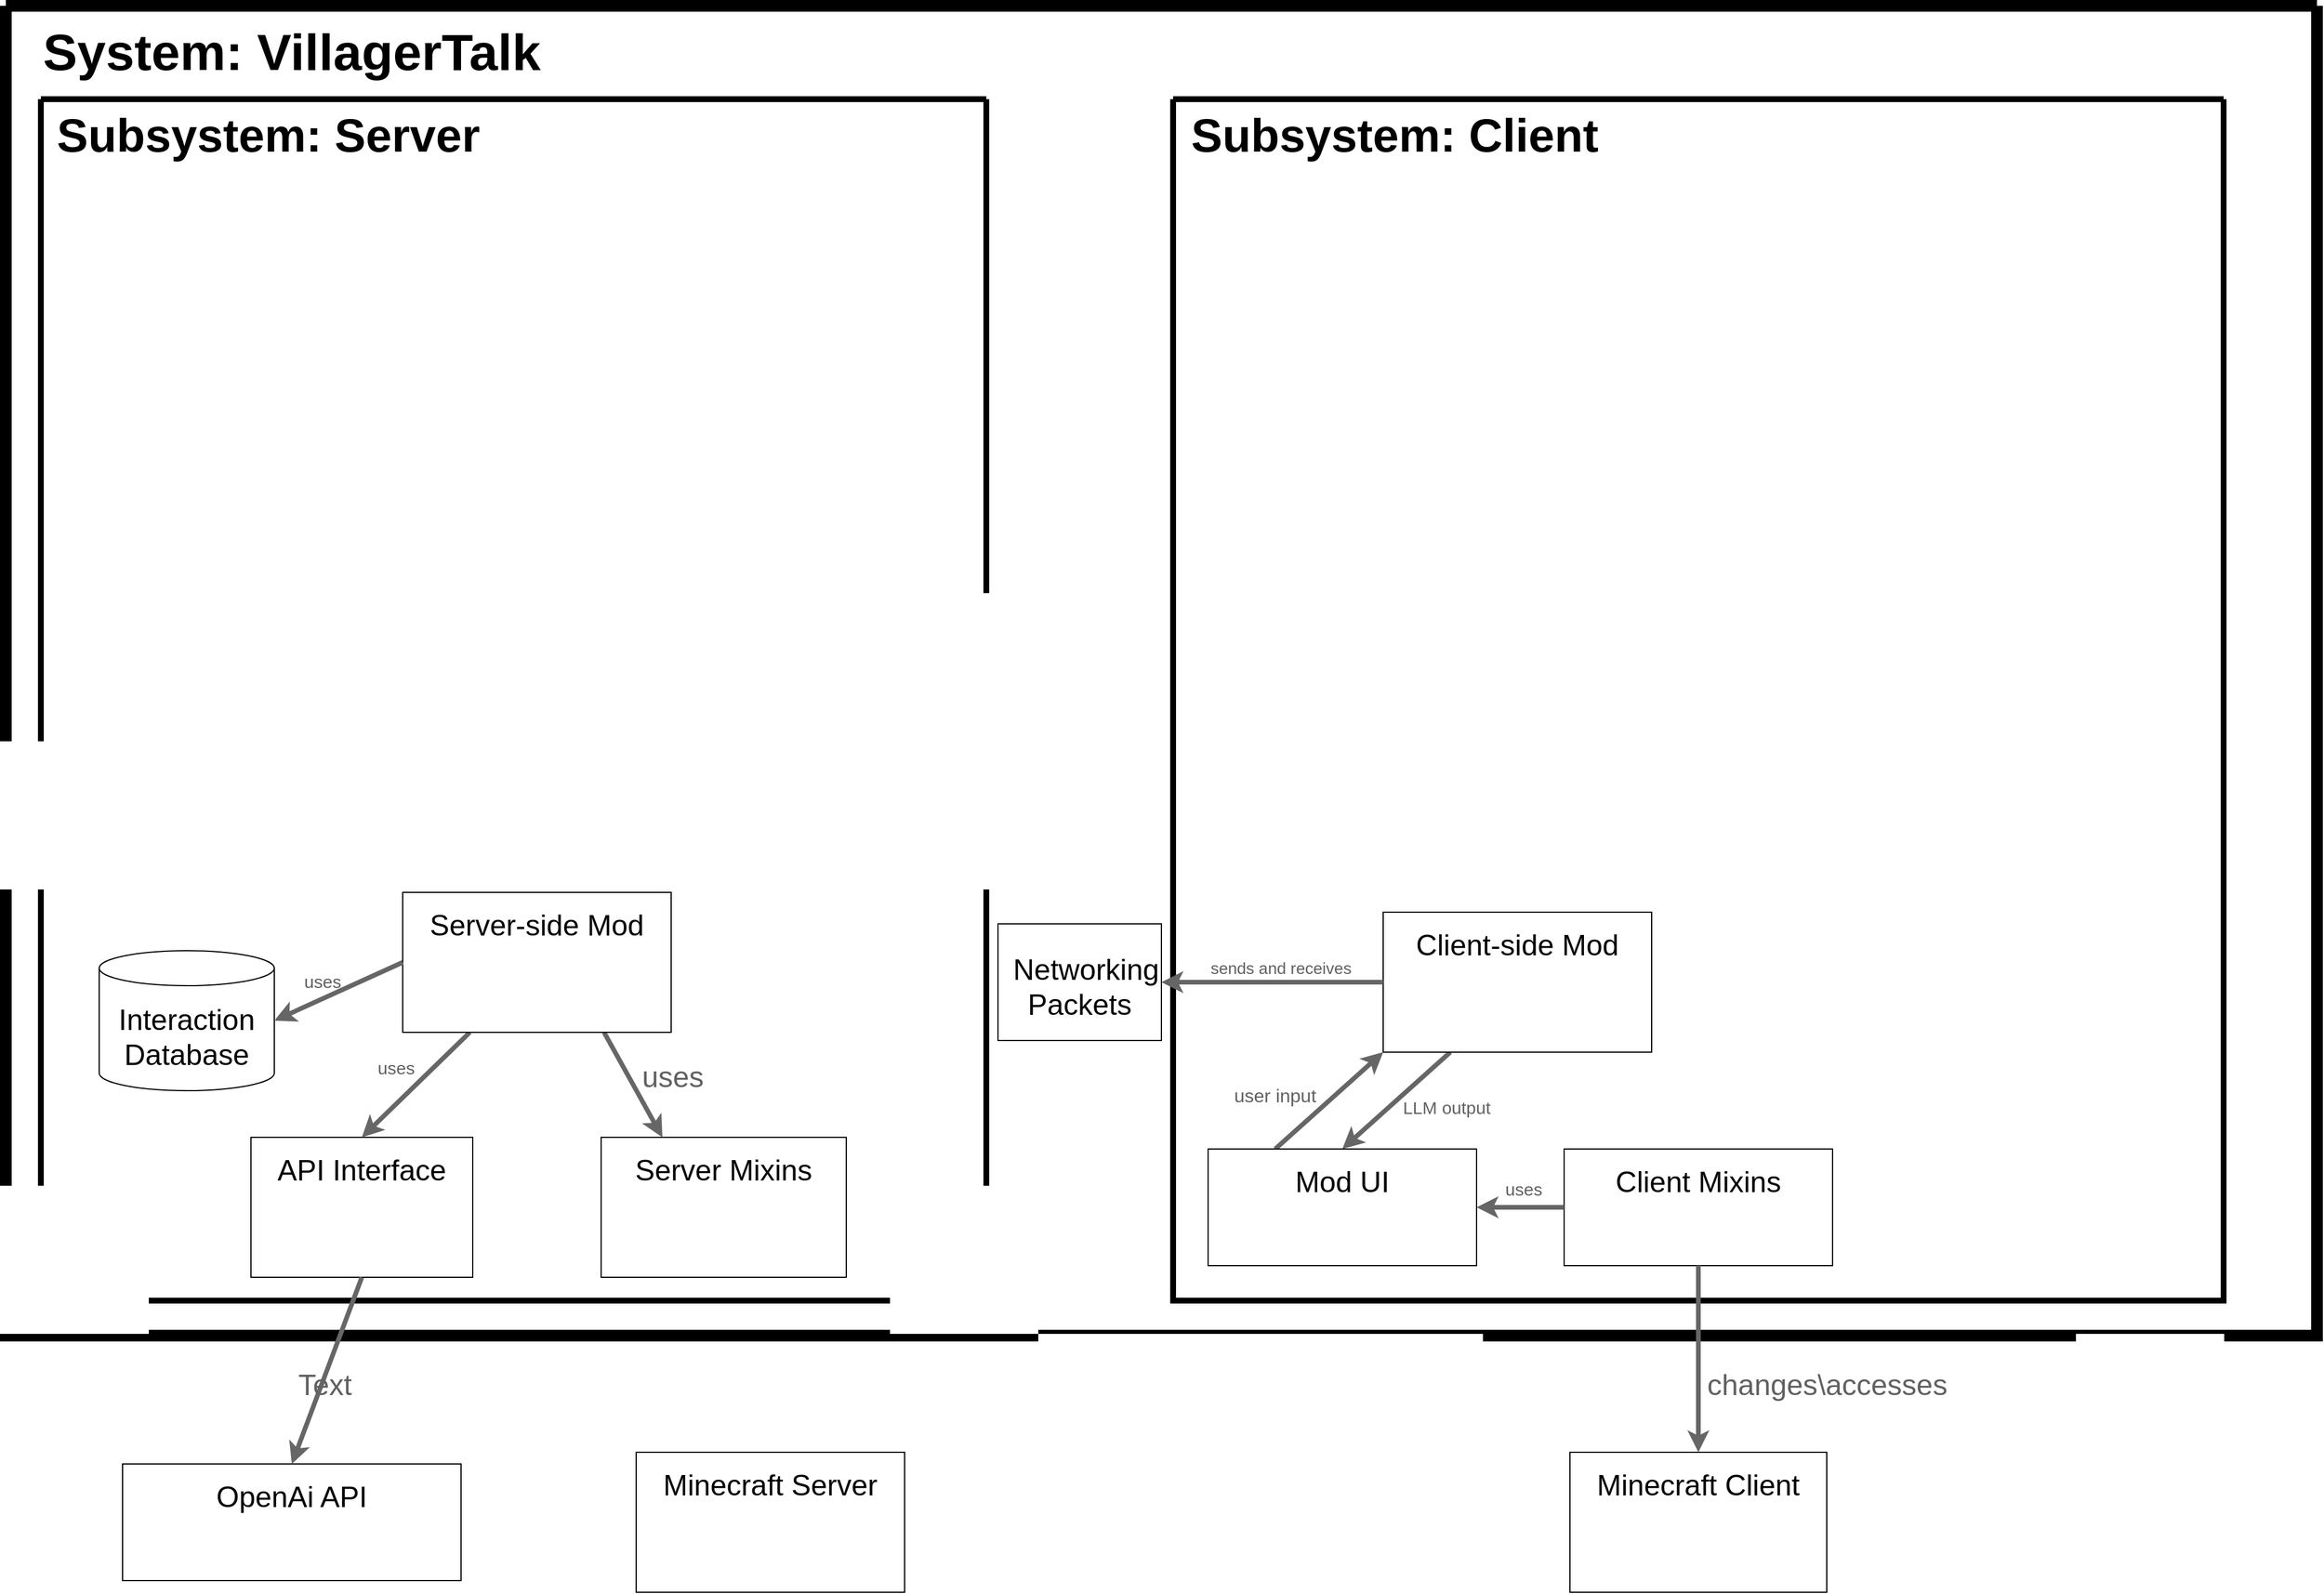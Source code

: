 <mxfile version="24.4.0" type="github">
  <diagram name="Page-1" id="_rdWJo69l7yuG9Q2LDIJ">
    <mxGraphModel dx="1767" dy="735" grid="1" gridSize="10" guides="1" tooltips="1" connect="1" arrows="1" fold="1" page="1" pageScale="1" pageWidth="2336" pageHeight="1654" math="0" shadow="0">
      <root>
        <mxCell id="0" />
        <mxCell id="1" parent="0" />
        <mxCell id="JTRL-LSU9A0pYG-UqIWn-3" value="&lt;p style=&quot;margin: 13px; font-size: 25px;&quot;&gt;&lt;span style=&quot;font-size: 25px;&quot;&gt;&lt;span style=&quot;font-size: 25px;&quot;&gt;Minecraft Client&lt;/span&gt;&lt;/span&gt;&lt;/p&gt;" style="shape=rect;html=1;overflow=fill;whiteSpace=wrap;align=center;fontSize=25;verticalAlign=middle;horizontal=1;" vertex="1" parent="1">
          <mxGeometry x="1420" y="1290" width="220" height="120" as="geometry" />
        </mxCell>
        <mxCell id="JTRL-LSU9A0pYG-UqIWn-4" value="&lt;p style=&quot;margin: 13px; font-size: 25px;&quot;&gt;&lt;span style=&quot;font-size: 25px;&quot;&gt;&lt;span style=&quot;font-size: 25px;&quot;&gt;Minecraft Server&lt;/span&gt;&lt;/span&gt;&lt;/p&gt;" style="shape=rect;html=1;overflow=fill;whiteSpace=wrap;align=center;fontSize=25;verticalAlign=middle;horizontal=1;" vertex="1" parent="1">
          <mxGeometry x="620" y="1290" width="230" height="120" as="geometry" />
        </mxCell>
        <mxCell id="JTRL-LSU9A0pYG-UqIWn-5" value="&lt;p style=&quot;margin: 13px; font-size: 25px;&quot;&gt;&lt;span style=&quot;font-size: 25px;&quot;&gt;&lt;span style=&quot;font-size: 25px;&quot;&gt;OpenAi API&lt;/span&gt;&lt;/span&gt;&lt;/p&gt;" style="shape=rect;html=1;overflow=fill;whiteSpace=wrap;align=center;fontSize=25;verticalAlign=middle;horizontal=1;" vertex="1" parent="1">
          <mxGeometry x="180" y="1300" width="290" height="100" as="geometry" />
        </mxCell>
        <mxCell id="JTRL-LSU9A0pYG-UqIWn-19" value="" style="swimlane;startSize=0;strokeColor=default;align=center;verticalAlign=middle;fontFamily=Helvetica;fontSize=25;fontColor=default;fillColor=default;strokeWidth=10;" vertex="1" parent="1">
          <mxGeometry x="80" y="50" width="1980" height="1140" as="geometry" />
        </mxCell>
        <mxCell id="JTRL-LSU9A0pYG-UqIWn-2" value="System: VillagerTalk" style="text;html=1;align=center;verticalAlign=middle;whiteSpace=wrap;rounded=0;fontSize=44;fontStyle=1" vertex="1" parent="JTRL-LSU9A0pYG-UqIWn-19">
          <mxGeometry x="20" y="10" width="450" height="60" as="geometry" />
        </mxCell>
        <mxCell id="JTRL-LSU9A0pYG-UqIWn-9" value="&lt;p style=&quot;margin: 13px; font-size: 25px;&quot;&gt;&lt;span style=&quot;background-color: initial;&quot;&gt;Networking Packets&lt;/span&gt;&lt;br&gt;&lt;/p&gt;" style="shape=rect;html=1;overflow=fill;align=center;fontSize=25;verticalAlign=middle;horizontal=1;labelPosition=center;verticalLabelPosition=middle;textDirection=ltr;whiteSpace=wrap;autosize=0;movableLabel=1;" vertex="1" parent="JTRL-LSU9A0pYG-UqIWn-19">
          <mxGeometry x="850" y="787" width="140" height="100" as="geometry">
            <mxPoint y="11" as="offset" />
          </mxGeometry>
        </mxCell>
        <mxCell id="JTRL-LSU9A0pYG-UqIWn-20" value="" style="swimlane;startSize=0;strokeColor=default;align=center;verticalAlign=middle;fontFamily=Helvetica;fontSize=25;fontColor=default;fillColor=default;strokeWidth=5;" vertex="1" parent="1">
          <mxGeometry x="110" y="130" width="810" height="1030" as="geometry" />
        </mxCell>
        <mxCell id="JTRL-LSU9A0pYG-UqIWn-13" value="Subsystem: Server" style="text;html=1;align=center;verticalAlign=middle;whiteSpace=wrap;rounded=0;fontSize=40;fontStyle=1" vertex="1" parent="JTRL-LSU9A0pYG-UqIWn-20">
          <mxGeometry x="10" width="370" height="60" as="geometry" />
        </mxCell>
        <mxCell id="JTRL-LSU9A0pYG-UqIWn-6" value="Interaction&lt;div&gt;Database&lt;/div&gt;" style="shape=cylinder3;whiteSpace=wrap;html=1;boundedLbl=1;backgroundOutline=1;size=15;strokeColor=default;align=center;verticalAlign=middle;fontFamily=Helvetica;fontSize=25;fontColor=default;fillColor=default;" vertex="1" parent="JTRL-LSU9A0pYG-UqIWn-20">
          <mxGeometry x="50" y="730" width="150" height="120" as="geometry" />
        </mxCell>
        <mxCell id="JTRL-LSU9A0pYG-UqIWn-16" value="&lt;p style=&quot;margin: 13px; font-size: 25px;&quot;&gt;&lt;span style=&quot;font-size: 25px;&quot;&gt;&lt;span style=&quot;font-size: 25px;&quot;&gt;API Interface&lt;/span&gt;&lt;/span&gt;&lt;/p&gt;" style="shape=rect;html=1;overflow=fill;whiteSpace=wrap;align=center;fontSize=25;verticalAlign=middle;horizontal=1;" vertex="1" parent="JTRL-LSU9A0pYG-UqIWn-20">
          <mxGeometry x="180" y="890" width="190" height="120" as="geometry" />
        </mxCell>
        <mxCell id="JTRL-LSU9A0pYG-UqIWn-12" value="&lt;p style=&quot;margin: 13px; font-size: 25px;&quot;&gt;&lt;span style=&quot;font-size: 25px;&quot;&gt;&lt;span style=&quot;font-size: 25px;&quot;&gt;Server Mixins&lt;/span&gt;&lt;/span&gt;&lt;/p&gt;" style="shape=rect;html=1;overflow=fill;whiteSpace=wrap;align=center;fontSize=25;verticalAlign=middle;horizontal=1;" vertex="1" parent="JTRL-LSU9A0pYG-UqIWn-20">
          <mxGeometry x="480" y="890" width="210" height="120" as="geometry" />
        </mxCell>
        <mxCell id="JTRL-LSU9A0pYG-UqIWn-39" style="edgeStyle=none;rounded=0;orthogonalLoop=1;jettySize=auto;html=1;exitX=0.25;exitY=1;exitDx=0;exitDy=0;entryX=0.5;entryY=0;entryDx=0;entryDy=0;strokeColor=#666666;strokeWidth=4;align=center;verticalAlign=middle;fontFamily=Helvetica;fontSize=25;fontColor=#616161;labelBackgroundColor=none;resizable=0;endArrow=classic;fillColor=#f5f5f5;" edge="1" parent="JTRL-LSU9A0pYG-UqIWn-20" source="JTRL-LSU9A0pYG-UqIWn-17" target="JTRL-LSU9A0pYG-UqIWn-16">
          <mxGeometry relative="1" as="geometry" />
        </mxCell>
        <mxCell id="JTRL-LSU9A0pYG-UqIWn-40" value="uses" style="edgeLabel;html=1;align=center;verticalAlign=middle;resizable=0;points=[];strokeColor=default;fontFamily=Helvetica;fontSize=15;fontColor=#616161;labelBackgroundColor=none;fillColor=default;gradientColor=none;" vertex="1" connectable="0" parent="JTRL-LSU9A0pYG-UqIWn-39">
          <mxGeometry x="-0.21" y="2" relative="1" as="geometry">
            <mxPoint x="-29" y="-7" as="offset" />
          </mxGeometry>
        </mxCell>
        <mxCell id="JTRL-LSU9A0pYG-UqIWn-41" style="edgeStyle=none;rounded=0;orthogonalLoop=1;jettySize=auto;html=1;exitX=0.75;exitY=1;exitDx=0;exitDy=0;entryX=0.25;entryY=0;entryDx=0;entryDy=0;strokeColor=#666666;strokeWidth=4;align=center;verticalAlign=middle;fontFamily=Helvetica;fontSize=25;fontColor=#616161;labelBackgroundColor=none;resizable=0;endArrow=classic;fillColor=#f5f5f5;" edge="1" parent="JTRL-LSU9A0pYG-UqIWn-20" source="JTRL-LSU9A0pYG-UqIWn-17" target="JTRL-LSU9A0pYG-UqIWn-12">
          <mxGeometry relative="1" as="geometry" />
        </mxCell>
        <mxCell id="JTRL-LSU9A0pYG-UqIWn-42" value="uses" style="edgeLabel;html=1;align=center;verticalAlign=middle;resizable=0;points=[];strokeColor=default;fontFamily=Helvetica;fontSize=25;fontColor=#616161;labelBackgroundColor=none;fillColor=default;gradientColor=none;" vertex="1" connectable="0" parent="JTRL-LSU9A0pYG-UqIWn-41">
          <mxGeometry x="-0.167" y="1" relative="1" as="geometry">
            <mxPoint x="36" as="offset" />
          </mxGeometry>
        </mxCell>
        <mxCell id="JTRL-LSU9A0pYG-UqIWn-17" value="&lt;p style=&quot;margin: 13px; font-size: 25px;&quot;&gt;&lt;span style=&quot;font-size: 25px;&quot;&gt;&lt;span style=&quot;font-size: 25px;&quot;&gt;Server-side Mod&lt;/span&gt;&lt;/span&gt;&lt;/p&gt;" style="shape=rect;html=1;overflow=fill;whiteSpace=wrap;align=center;fontSize=25;verticalAlign=middle;horizontal=1;" vertex="1" parent="JTRL-LSU9A0pYG-UqIWn-20">
          <mxGeometry x="310" y="680" width="230" height="120" as="geometry" />
        </mxCell>
        <mxCell id="JTRL-LSU9A0pYG-UqIWn-37" style="edgeStyle=none;rounded=0;orthogonalLoop=1;jettySize=auto;html=1;exitX=0;exitY=0.5;exitDx=0;exitDy=0;entryX=1;entryY=0.5;entryDx=0;entryDy=0;entryPerimeter=0;strokeColor=#666666;strokeWidth=4;align=center;verticalAlign=middle;fontFamily=Helvetica;fontSize=25;fontColor=#616161;labelBackgroundColor=none;resizable=0;endArrow=classic;fillColor=#f5f5f5;" edge="1" parent="JTRL-LSU9A0pYG-UqIWn-20" source="JTRL-LSU9A0pYG-UqIWn-17" target="JTRL-LSU9A0pYG-UqIWn-6">
          <mxGeometry relative="1" as="geometry" />
        </mxCell>
        <mxCell id="JTRL-LSU9A0pYG-UqIWn-38" value="uses" style="edgeLabel;html=1;align=center;verticalAlign=middle;resizable=0;points=[];strokeColor=default;fontFamily=Helvetica;fontSize=15;fontColor=#616161;labelBackgroundColor=none;fillColor=default;gradientColor=none;" vertex="1" connectable="0" parent="JTRL-LSU9A0pYG-UqIWn-37">
          <mxGeometry x="-0.091" relative="1" as="geometry">
            <mxPoint x="-19" y="-7" as="offset" />
          </mxGeometry>
        </mxCell>
        <mxCell id="JTRL-LSU9A0pYG-UqIWn-22" value="" style="swimlane;startSize=0;strokeColor=default;align=center;verticalAlign=middle;fontFamily=Helvetica;fontSize=25;fontColor=default;fillColor=default;strokeWidth=5;" vertex="1" parent="1">
          <mxGeometry x="1080" y="130" width="900" height="1030" as="geometry" />
        </mxCell>
        <mxCell id="JTRL-LSU9A0pYG-UqIWn-14" value="Subsystem: Client&lt;div style=&quot;font-size: 40px;&quot;&gt;&lt;br style=&quot;font-size: 40px;&quot;&gt;&lt;/div&gt;" style="text;html=1;align=center;verticalAlign=top;whiteSpace=wrap;rounded=0;fontSize=40;fontStyle=1" vertex="1" parent="JTRL-LSU9A0pYG-UqIWn-22">
          <mxGeometry x="10" width="360" height="70" as="geometry" />
        </mxCell>
        <mxCell id="JTRL-LSU9A0pYG-UqIWn-7" value="&lt;p style=&quot;margin: 13px; font-size: 25px;&quot;&gt;&lt;span style=&quot;font-size: 25px;&quot;&gt;&lt;span style=&quot;font-size: 25px;&quot;&gt;Client Mixins&lt;/span&gt;&lt;/span&gt;&lt;/p&gt;" style="shape=rect;html=1;overflow=fill;whiteSpace=wrap;align=center;fontSize=25;verticalAlign=middle;horizontal=1;" vertex="1" parent="JTRL-LSU9A0pYG-UqIWn-22">
          <mxGeometry x="335" y="900" width="230" height="100" as="geometry" />
        </mxCell>
        <mxCell id="JTRL-LSU9A0pYG-UqIWn-28" style="edgeStyle=none;rounded=0;orthogonalLoop=1;jettySize=auto;html=1;exitX=0.25;exitY=1;exitDx=0;exitDy=0;entryX=0.5;entryY=0;entryDx=0;entryDy=0;strokeColor=#666666;strokeWidth=4;align=center;verticalAlign=middle;fontFamily=Helvetica;fontSize=25;fontColor=#616161;labelBackgroundColor=none;resizable=0;endArrow=classic;fillColor=#f5f5f5;" edge="1" parent="JTRL-LSU9A0pYG-UqIWn-22" source="JTRL-LSU9A0pYG-UqIWn-18" target="JTRL-LSU9A0pYG-UqIWn-23">
          <mxGeometry relative="1" as="geometry" />
        </mxCell>
        <mxCell id="JTRL-LSU9A0pYG-UqIWn-29" value="" style="edgeLabel;html=1;align=center;verticalAlign=middle;resizable=0;points=[];strokeColor=default;fontFamily=Helvetica;fontSize=25;fontColor=#616161;labelBackgroundColor=none;fillColor=default;gradientColor=none;" vertex="1" connectable="0" parent="JTRL-LSU9A0pYG-UqIWn-28">
          <mxGeometry x="-0.208" y="-2" relative="1" as="geometry">
            <mxPoint y="-1" as="offset" />
          </mxGeometry>
        </mxCell>
        <mxCell id="JTRL-LSU9A0pYG-UqIWn-30" value="&lt;font style=&quot;font-size: 15px;&quot;&gt;LLM output&lt;/font&gt;" style="edgeLabel;html=1;align=center;verticalAlign=middle;resizable=0;points=[];strokeColor=default;fontFamily=Helvetica;fontSize=25;fontColor=#616161;labelBackgroundColor=none;fillColor=default;gradientColor=none;" vertex="1" connectable="0" parent="JTRL-LSU9A0pYG-UqIWn-28">
          <mxGeometry x="0.08" y="2" relative="1" as="geometry">
            <mxPoint x="45" y="-3" as="offset" />
          </mxGeometry>
        </mxCell>
        <mxCell id="JTRL-LSU9A0pYG-UqIWn-18" value="&lt;p style=&quot;margin: 13px; font-size: 25px;&quot;&gt;&lt;span style=&quot;font-size: 25px;&quot;&gt;&lt;span style=&quot;font-size: 25px;&quot;&gt;Client-side Mod&lt;/span&gt;&lt;/span&gt;&lt;/p&gt;" style="shape=rect;html=1;overflow=fill;whiteSpace=wrap;align=center;fontSize=25;verticalAlign=middle;horizontal=1;" vertex="1" parent="JTRL-LSU9A0pYG-UqIWn-22">
          <mxGeometry x="180" y="697" width="230" height="120" as="geometry" />
        </mxCell>
        <mxCell id="JTRL-LSU9A0pYG-UqIWn-26" style="edgeStyle=none;rounded=0;orthogonalLoop=1;jettySize=auto;html=1;exitX=0.25;exitY=0;exitDx=0;exitDy=0;entryX=0;entryY=1;entryDx=0;entryDy=0;strokeColor=#666666;strokeWidth=4;align=center;verticalAlign=middle;fontFamily=Helvetica;fontSize=25;fontColor=#616161;labelBackgroundColor=none;resizable=0;endArrow=classic;fillColor=#f5f5f5;" edge="1" parent="JTRL-LSU9A0pYG-UqIWn-22" source="JTRL-LSU9A0pYG-UqIWn-23" target="JTRL-LSU9A0pYG-UqIWn-18">
          <mxGeometry relative="1" as="geometry" />
        </mxCell>
        <mxCell id="JTRL-LSU9A0pYG-UqIWn-27" value="&lt;span style=&quot;font-size: 16px;&quot;&gt;user input&lt;/span&gt;" style="edgeLabel;html=1;align=center;verticalAlign=middle;resizable=0;points=[];strokeColor=default;fontFamily=Helvetica;fontSize=25;fontColor=#616161;labelBackgroundColor=none;fillColor=default;gradientColor=none;" vertex="1" connectable="0" parent="JTRL-LSU9A0pYG-UqIWn-26">
          <mxGeometry x="-0.248" y="2" relative="1" as="geometry">
            <mxPoint x="-34" y="-18" as="offset" />
          </mxGeometry>
        </mxCell>
        <mxCell id="JTRL-LSU9A0pYG-UqIWn-32" style="edgeStyle=none;rounded=0;orthogonalLoop=1;jettySize=auto;html=1;exitX=0;exitY=0.5;exitDx=0;exitDy=0;entryX=1;entryY=0.5;entryDx=0;entryDy=0;strokeColor=#666666;strokeWidth=4;align=center;verticalAlign=middle;fontFamily=Helvetica;fontSize=25;fontColor=#616161;labelBackgroundColor=none;resizable=0;endArrow=classic;fillColor=#f5f5f5;" edge="1" parent="JTRL-LSU9A0pYG-UqIWn-22" source="JTRL-LSU9A0pYG-UqIWn-7" target="JTRL-LSU9A0pYG-UqIWn-23">
          <mxGeometry relative="1" as="geometry" />
        </mxCell>
        <mxCell id="JTRL-LSU9A0pYG-UqIWn-33" value="" style="edgeLabel;html=1;align=center;verticalAlign=middle;resizable=0;points=[];strokeColor=default;fontFamily=Helvetica;fontSize=25;fontColor=#616161;labelBackgroundColor=none;fillColor=default;gradientColor=none;" vertex="1" connectable="0" parent="JTRL-LSU9A0pYG-UqIWn-32">
          <mxGeometry x="-0.124" y="1" relative="1" as="geometry">
            <mxPoint as="offset" />
          </mxGeometry>
        </mxCell>
        <mxCell id="JTRL-LSU9A0pYG-UqIWn-34" value="&lt;font style=&quot;font-size: 15px;&quot;&gt;uses&lt;/font&gt;" style="edgeLabel;html=1;align=center;verticalAlign=middle;resizable=0;points=[];strokeColor=default;fontFamily=Helvetica;fontSize=25;fontColor=#616161;labelBackgroundColor=none;fillColor=default;gradientColor=none;" vertex="1" connectable="0" parent="JTRL-LSU9A0pYG-UqIWn-32">
          <mxGeometry x="-0.156" y="-2" relative="1" as="geometry">
            <mxPoint x="-4" y="-18" as="offset" />
          </mxGeometry>
        </mxCell>
        <mxCell id="JTRL-LSU9A0pYG-UqIWn-23" value="&lt;p style=&quot;margin: 13px; font-size: 25px;&quot;&gt;&lt;span style=&quot;font-size: 25px;&quot;&gt;&lt;span style=&quot;font-size: 25px;&quot;&gt;Mod UI&lt;/span&gt;&lt;/span&gt;&lt;/p&gt;" style="shape=rect;html=1;overflow=fill;whiteSpace=wrap;align=center;fontSize=25;verticalAlign=middle;horizontal=1;" vertex="1" parent="JTRL-LSU9A0pYG-UqIWn-22">
          <mxGeometry x="30" y="900" width="230" height="100" as="geometry" />
        </mxCell>
        <mxCell id="JTRL-LSU9A0pYG-UqIWn-24" style="rounded=0;orthogonalLoop=1;jettySize=auto;html=1;exitX=0;exitY=0.5;exitDx=0;exitDy=0;entryX=1;entryY=0.5;entryDx=0;entryDy=0;fontFamily=Helvetica;fontSize=25;fontColor=default;strokeWidth=4;fillColor=#f5f5f5;strokeColor=#666666;" edge="1" parent="1" source="JTRL-LSU9A0pYG-UqIWn-18" target="JTRL-LSU9A0pYG-UqIWn-9">
          <mxGeometry relative="1" as="geometry" />
        </mxCell>
        <mxCell id="JTRL-LSU9A0pYG-UqIWn-25" value="&lt;font style=&quot;font-size: 14px;&quot;&gt;sends and receives&lt;/font&gt;" style="edgeLabel;html=1;align=center;verticalAlign=middle;resizable=0;points=[];strokeColor=default;fontFamily=Helvetica;fontSize=25;fontColor=#616161;labelBackgroundColor=none;fillColor=default;" vertex="1" connectable="0" parent="JTRL-LSU9A0pYG-UqIWn-24">
          <mxGeometry x="0.02" y="-2" relative="1" as="geometry">
            <mxPoint x="9" y="-15" as="offset" />
          </mxGeometry>
        </mxCell>
        <mxCell id="JTRL-LSU9A0pYG-UqIWn-35" style="edgeStyle=none;rounded=0;orthogonalLoop=1;jettySize=auto;html=1;exitX=0.5;exitY=1;exitDx=0;exitDy=0;entryX=0.5;entryY=0;entryDx=0;entryDy=0;strokeColor=#666666;strokeWidth=4;align=center;verticalAlign=middle;fontFamily=Helvetica;fontSize=25;fontColor=#616161;labelBackgroundColor=none;resizable=0;endArrow=classic;fillColor=#f5f5f5;" edge="1" parent="1" source="JTRL-LSU9A0pYG-UqIWn-7" target="JTRL-LSU9A0pYG-UqIWn-3">
          <mxGeometry relative="1" as="geometry" />
        </mxCell>
        <mxCell id="JTRL-LSU9A0pYG-UqIWn-36" value="changes\accesses" style="edgeLabel;html=1;align=center;verticalAlign=middle;resizable=0;points=[];strokeColor=default;fontFamily=Helvetica;fontSize=25;fontColor=#616161;labelBackgroundColor=none;fillColor=default;gradientColor=none;" vertex="1" connectable="0" parent="JTRL-LSU9A0pYG-UqIWn-35">
          <mxGeometry x="0.264" relative="1" as="geometry">
            <mxPoint x="110" as="offset" />
          </mxGeometry>
        </mxCell>
        <mxCell id="JTRL-LSU9A0pYG-UqIWn-43" style="edgeStyle=none;rounded=0;orthogonalLoop=1;jettySize=auto;html=1;exitX=0.5;exitY=1;exitDx=0;exitDy=0;entryX=0.5;entryY=0;entryDx=0;entryDy=0;strokeColor=#666666;strokeWidth=4;align=center;verticalAlign=middle;fontFamily=Helvetica;fontSize=25;fontColor=#616161;labelBackgroundColor=none;resizable=0;endArrow=classic;fillColor=#f5f5f5;" edge="1" parent="1" source="JTRL-LSU9A0pYG-UqIWn-16" target="JTRL-LSU9A0pYG-UqIWn-5">
          <mxGeometry relative="1" as="geometry" />
        </mxCell>
        <mxCell id="JTRL-LSU9A0pYG-UqIWn-44" value="Text" style="edgeLabel;html=1;align=center;verticalAlign=middle;resizable=0;points=[];strokeColor=default;fontFamily=Helvetica;fontSize=25;fontColor=#616161;labelBackgroundColor=none;fillColor=default;gradientColor=none;" vertex="1" connectable="0" parent="JTRL-LSU9A0pYG-UqIWn-43">
          <mxGeometry x="0.129" y="2" relative="1" as="geometry">
            <mxPoint as="offset" />
          </mxGeometry>
        </mxCell>
      </root>
    </mxGraphModel>
  </diagram>
</mxfile>
